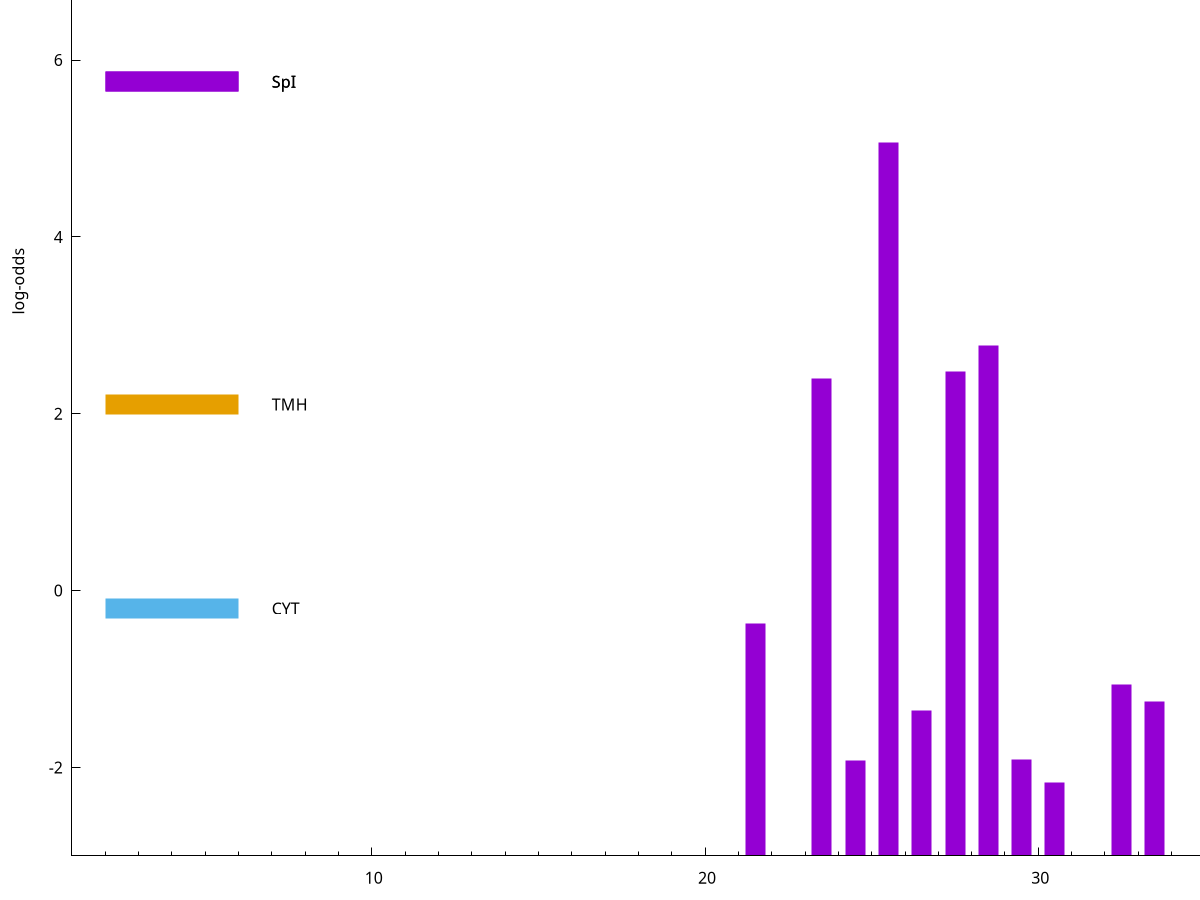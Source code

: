 set title "LipoP predictions for SRR4017833.gff"
set size 2., 1.4
set xrange [1:70] 
set mxtics 10
set yrange [-3:10]
set y2range [0:13]
set ylabel "log-odds"
set term postscript eps color solid "Helvetica" 30
set output "SRR4017833.gff58.eps"
set arrow from 2,5.75444 to 6,5.75444 nohead lt 1 lw 20
set label "SpI" at 7,5.75444
set arrow from 2,2.10538 to 6,2.10538 nohead lt 4 lw 20
set label "TMH" at 7,2.10538
set arrow from 2,-0.200913 to 6,-0.200913 nohead lt 3 lw 20
set label "CYT" at 7,-0.200913
set arrow from 2,5.75444 to 6,5.75444 nohead lt 1 lw 20
set label "SpI" at 7,5.75444
# NOTE: The scores below are the log-odds scores with the threshold
# NOTE: subtracted (a hack to make gnuplot make the histogram all
# NOTE: look nice).
plot "-" axes x1y2 title "" with impulses lt 1 lw 20
25.500000 8.061640
28.500000 5.768660
27.500000 5.482880
23.500000 5.396950
21.500000 2.624762
32.500000 1.935840
33.500000 1.746660
26.500000 1.647590
29.500000 1.086750
24.500000 1.079020
30.500000 0.826210
e
exit
